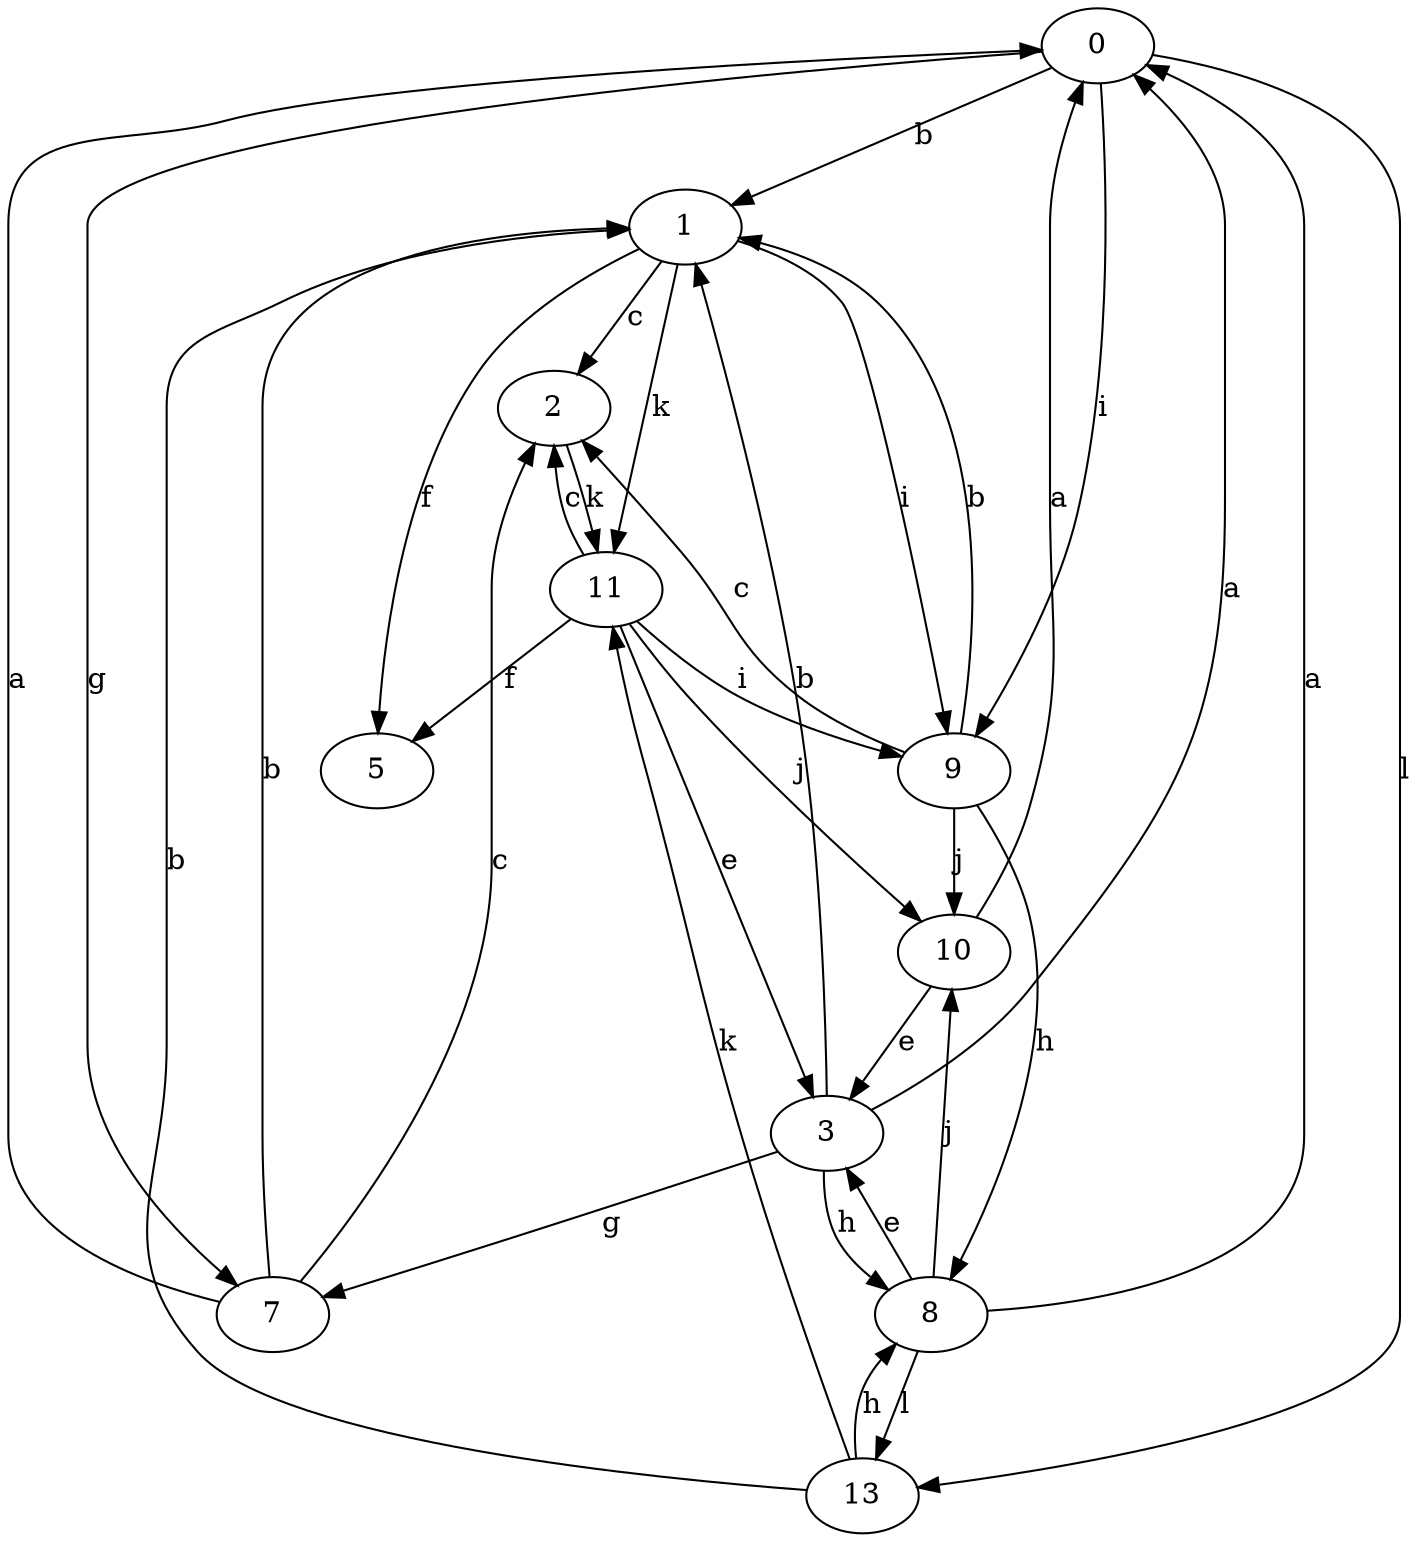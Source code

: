 strict digraph  {
0;
1;
2;
3;
5;
7;
8;
9;
10;
11;
13;
0 -> 1  [label=b];
0 -> 7  [label=g];
0 -> 9  [label=i];
0 -> 13  [label=l];
1 -> 2  [label=c];
1 -> 5  [label=f];
1 -> 9  [label=i];
1 -> 11  [label=k];
2 -> 11  [label=k];
3 -> 0  [label=a];
3 -> 1  [label=b];
3 -> 7  [label=g];
3 -> 8  [label=h];
7 -> 0  [label=a];
7 -> 1  [label=b];
7 -> 2  [label=c];
8 -> 0  [label=a];
8 -> 3  [label=e];
8 -> 10  [label=j];
8 -> 13  [label=l];
9 -> 1  [label=b];
9 -> 2  [label=c];
9 -> 8  [label=h];
9 -> 10  [label=j];
10 -> 0  [label=a];
10 -> 3  [label=e];
11 -> 2  [label=c];
11 -> 3  [label=e];
11 -> 5  [label=f];
11 -> 9  [label=i];
11 -> 10  [label=j];
13 -> 1  [label=b];
13 -> 8  [label=h];
13 -> 11  [label=k];
}
